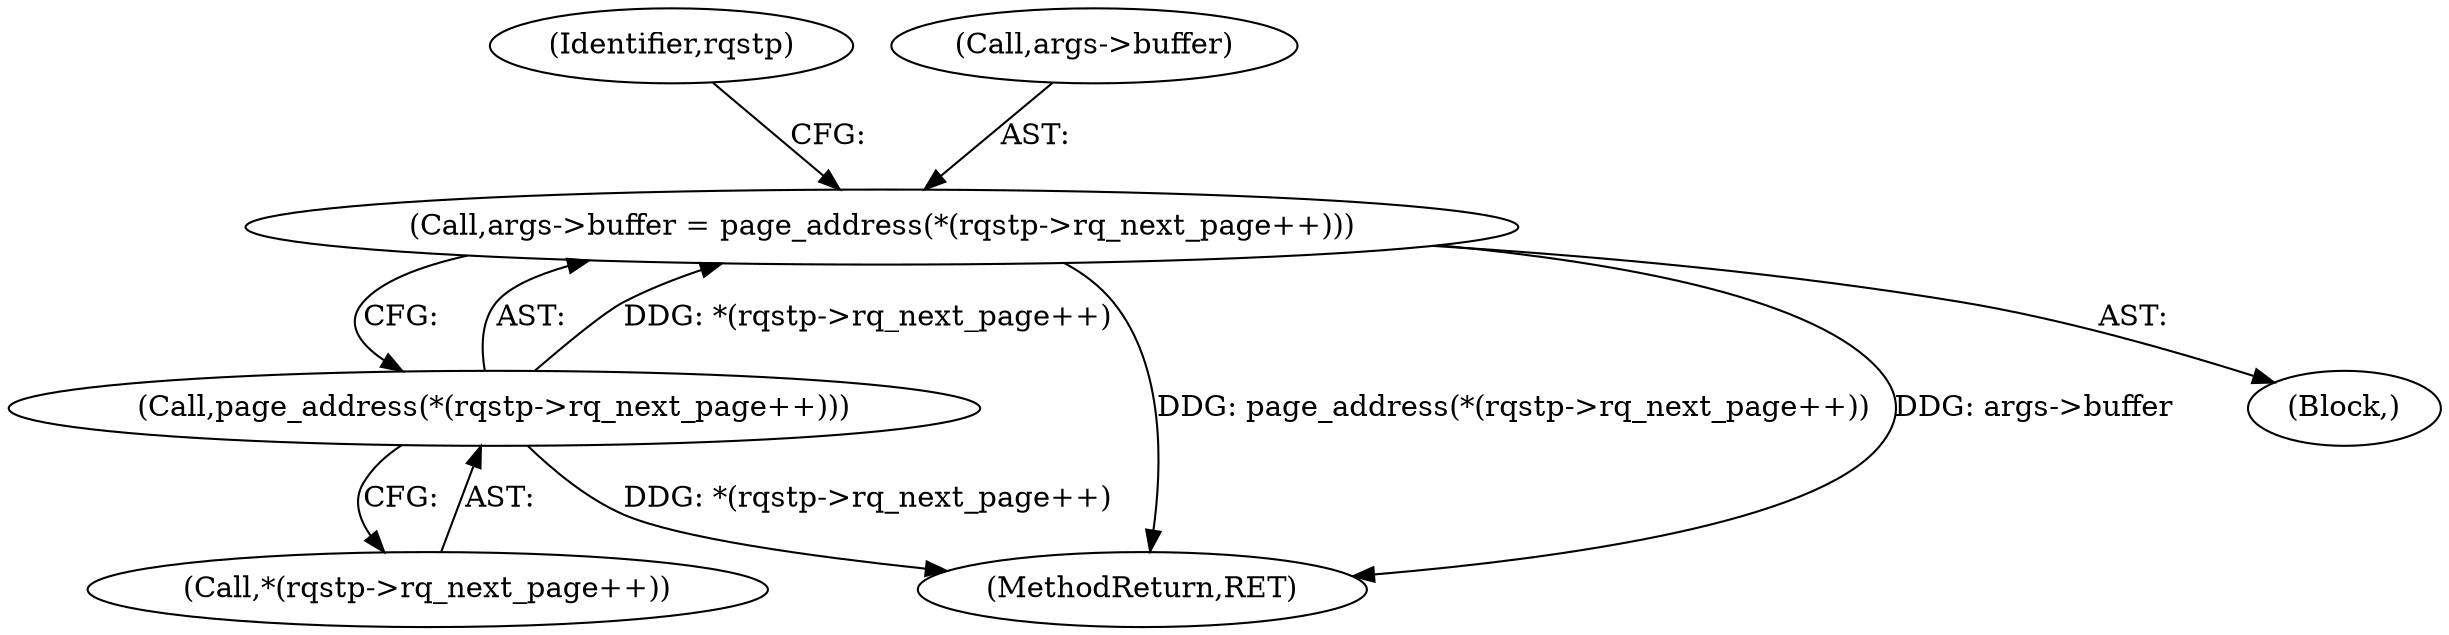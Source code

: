 digraph "0_linux_c70422f760c120480fee4de6c38804c72aa26bc1_16@pointer" {
"1000144" [label="(Call,args->buffer = page_address(*(rqstp->rq_next_page++)))"];
"1000148" [label="(Call,page_address(*(rqstp->rq_next_page++)))"];
"1000149" [label="(Call,*(rqstp->rq_next_page++))"];
"1000144" [label="(Call,args->buffer = page_address(*(rqstp->rq_next_page++)))"];
"1000156" [label="(Identifier,rqstp)"];
"1000158" [label="(MethodReturn,RET)"];
"1000148" [label="(Call,page_address(*(rqstp->rq_next_page++)))"];
"1000104" [label="(Block,)"];
"1000145" [label="(Call,args->buffer)"];
"1000144" -> "1000104"  [label="AST: "];
"1000144" -> "1000148"  [label="CFG: "];
"1000145" -> "1000144"  [label="AST: "];
"1000148" -> "1000144"  [label="AST: "];
"1000156" -> "1000144"  [label="CFG: "];
"1000144" -> "1000158"  [label="DDG: page_address(*(rqstp->rq_next_page++))"];
"1000144" -> "1000158"  [label="DDG: args->buffer"];
"1000148" -> "1000144"  [label="DDG: *(rqstp->rq_next_page++)"];
"1000148" -> "1000149"  [label="CFG: "];
"1000149" -> "1000148"  [label="AST: "];
"1000148" -> "1000158"  [label="DDG: *(rqstp->rq_next_page++)"];
}

